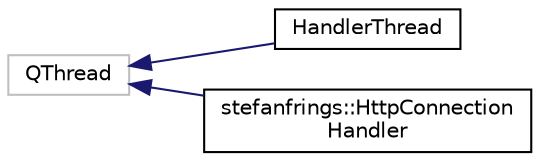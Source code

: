 digraph "Graphical Class Hierarchy"
{
  edge [fontname="Helvetica",fontsize="10",labelfontname="Helvetica",labelfontsize="10"];
  node [fontname="Helvetica",fontsize="10",shape=record];
  rankdir="LR";
  Node188 [label="QThread",height=0.2,width=0.4,color="grey75", fillcolor="white", style="filled"];
  Node188 -> Node0 [dir="back",color="midnightblue",fontsize="10",style="solid",fontname="Helvetica"];
  Node0 [label="HandlerThread",height=0.2,width=0.4,color="black", fillcolor="white", style="filled",URL="$class_handler_thread.html"];
  Node188 -> Node190 [dir="back",color="midnightblue",fontsize="10",style="solid",fontname="Helvetica"];
  Node190 [label="stefanfrings::HttpConnection\lHandler",height=0.2,width=0.4,color="black", fillcolor="white", style="filled",URL="$classstefanfrings_1_1_http_connection_handler.html"];
}
